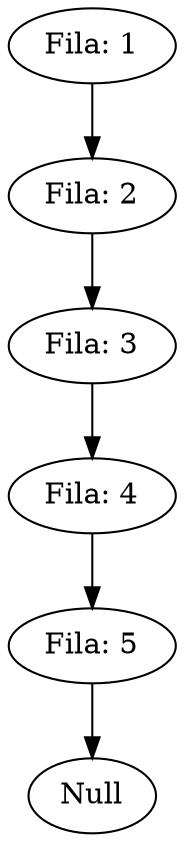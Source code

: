digraph salida {
	size=8.5
	0 [label="Fila: 1"]
	1 [label="Fila: 2"]
	2 [label="Fila: 3"]
	3 [label="Fila: 4"]
	4 [label="Fila: 5"]
	5 [label=Null]
	0 -> 1
	1 -> 2
	2 -> 3
	3 -> 4
	4 -> 5
}
